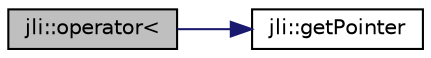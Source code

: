 digraph "jli::operator&lt;"
{
  edge [fontname="Helvetica",fontsize="10",labelfontname="Helvetica",labelfontsize="10"];
  node [fontname="Helvetica",fontsize="10",shape=record];
  rankdir="LR";
  Node1 [label="jli::operator\<",height=0.2,width=0.4,color="black", fillcolor="grey75", style="filled", fontcolor="black"];
  Node1 -> Node2 [color="midnightblue",fontsize="10",style="solid",fontname="Helvetica"];
  Node2 [label="jli::getPointer",height=0.2,width=0.4,color="black", fillcolor="white", style="filled",URL="$namespacejli.html#a71c999372e54bb90fb3bfd8de1546d43"];
}
